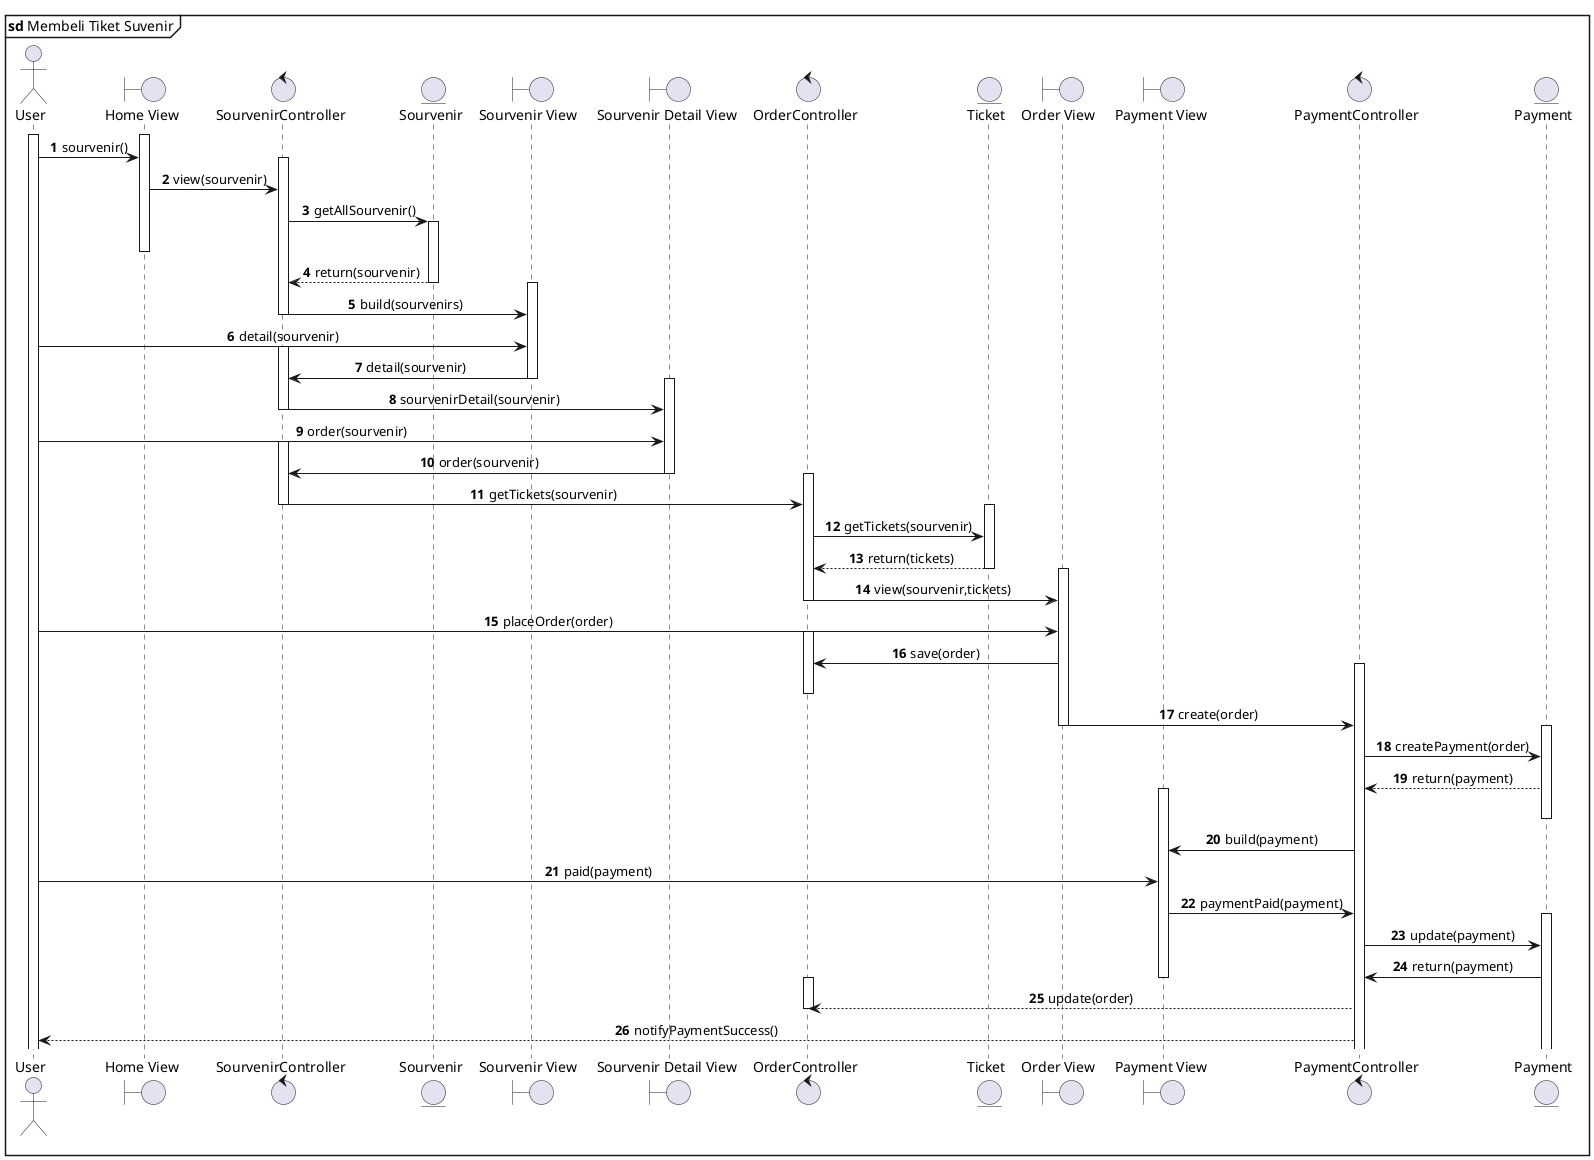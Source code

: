 @startuml Membeli Tiket Suvenir
mainframe **sd** Membeli Tiket Suvenir
actor "User" as User
boundary "Home View" as HomeView
control SourvenirController 
entity Sourvenir as SourvenirModel
boundary "Sourvenir View " as SourvenirView
entity Ticket as TicketModel
boundary "Sourvenir Detail View" as  SourvenirDetailView
control OrderController
entity Ticket as TicketModel
boundary "Order View " as OrderView
boundary "Payment View" as PaymentView
control PaymentController
entity Payment as PaymentModel

autonumber
' autoactivate on
skinparam SequenceMessageAlignment center

activate User
activate HomeView
User->HomeView: sourvenir()
activate SourvenirController
HomeView->SourvenirController: view(sourvenir)
SourvenirController->SourvenirModel: getAllSourvenir()
activate SourvenirModel
deactivate HomeView
SourvenirModel-->SourvenirController: return(sourvenir)
deactivate SourvenirModel
activate SourvenirView
SourvenirController->SourvenirView: build(sourvenirs)
deactivate SourvenirController
User->SourvenirView: detail(sourvenir)
activate SourvenirController
SourvenirView->SourvenirController: detail(sourvenir)
deactivate SourvenirView
activate SourvenirDetailView
SourvenirController->SourvenirDetailView: sourvenirDetail(sourvenir)
deactivate SourvenirController
User->SourvenirDetailView: order(sourvenir)
activate SourvenirController
SourvenirDetailView->SourvenirController: order(sourvenir)
deactivate SourvenirDetailView
activate OrderController
SourvenirController-> OrderController: getTickets(sourvenir)
deactivate SourvenirController
activate TicketModel
OrderController-> TicketModel: getTickets(sourvenir)
TicketModel-->OrderController: return(tickets)
deactivate TicketModel
activate OrderView
OrderController->OrderView: view(sourvenir,tickets)
deactivate OrderController
User->OrderView: placeOrder(order)
activate OrderController
OrderView->OrderController: save(order)
activate PaymentController
deactivate OrderController
OrderView->PaymentController: create(order)
deactivate OrderView
activate PaymentModel
PaymentController->PaymentModel: createPayment(order)
PaymentModel--> PaymentController: return(payment)
activate PaymentView
deactivate PaymentModel

PaymentController->PaymentView: build(payment)
User->PaymentView: paid(payment)
PaymentView->PaymentController: paymentPaid(payment)
activate PaymentModel
PaymentController->PaymentModel: update(payment)
PaymentModel-> PaymentController: return(payment)
deactivate PaymentView
activate OrderController
PaymentController-->OrderController: update(order)
deactivate OrderController
PaymentController-->User: notifyPaymentSuccess()


@enduml